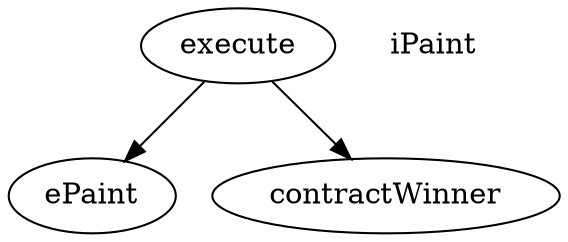 digraph G {
	execute;
	execute->ePaint;
	iPaint [shape=plaintext,comment=joined];
	execute->contractWinner;
}
